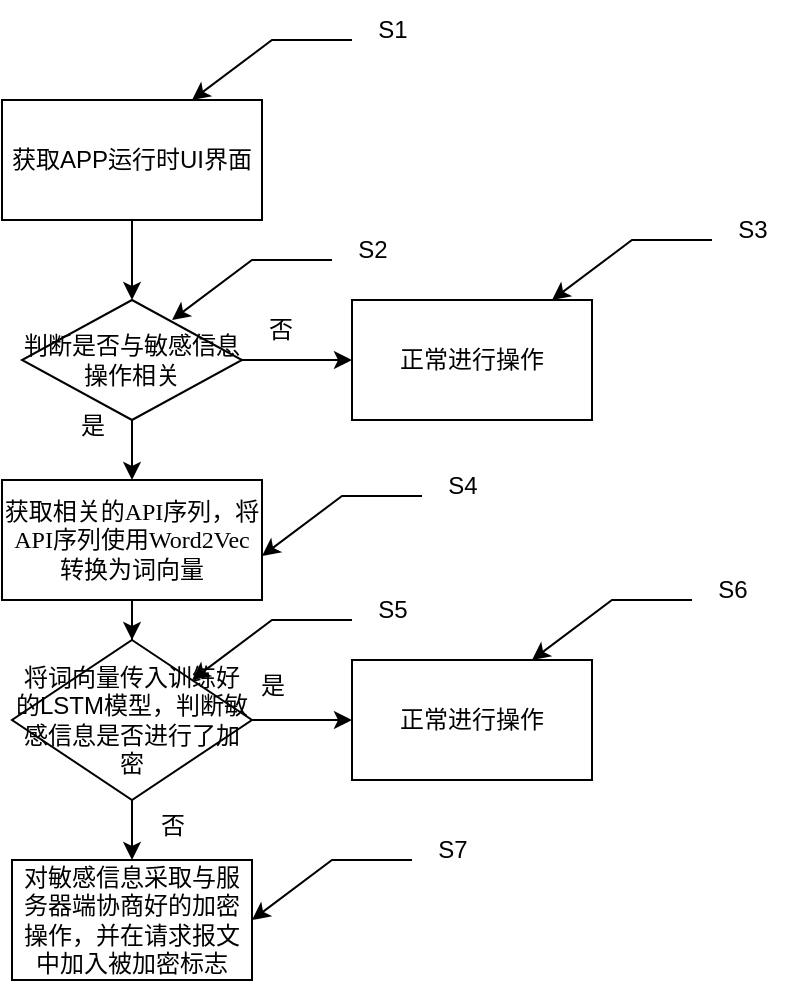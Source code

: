 <mxfile version="23.1.5" type="github">
  <diagram name="第 1 页" id="grcQtuGivJNYUq8AgPfv">
    <mxGraphModel dx="1050" dy="565" grid="1" gridSize="10" guides="1" tooltips="1" connect="1" arrows="1" fold="1" page="1" pageScale="1" pageWidth="827" pageHeight="1169" math="0" shadow="0">
      <root>
        <mxCell id="0" />
        <mxCell id="1" parent="0" />
        <mxCell id="-4br8u5gblAzWVXpxd9Q-3" value="" style="edgeStyle=orthogonalEdgeStyle;rounded=0;orthogonalLoop=1;jettySize=auto;html=1;" edge="1" parent="1" source="-4br8u5gblAzWVXpxd9Q-1" target="-4br8u5gblAzWVXpxd9Q-2">
          <mxGeometry relative="1" as="geometry" />
        </mxCell>
        <mxCell id="-4br8u5gblAzWVXpxd9Q-1" value="获取APP运行时UI界面" style="whiteSpace=wrap;html=1;" vertex="1" parent="1">
          <mxGeometry x="295" y="60" width="130" height="60" as="geometry" />
        </mxCell>
        <mxCell id="-4br8u5gblAzWVXpxd9Q-6" value="" style="edgeStyle=orthogonalEdgeStyle;rounded=0;orthogonalLoop=1;jettySize=auto;html=1;" edge="1" parent="1" source="-4br8u5gblAzWVXpxd9Q-2" target="-4br8u5gblAzWVXpxd9Q-5">
          <mxGeometry relative="1" as="geometry" />
        </mxCell>
        <mxCell id="-4br8u5gblAzWVXpxd9Q-8" value="" style="edgeStyle=orthogonalEdgeStyle;rounded=0;orthogonalLoop=1;jettySize=auto;html=1;" edge="1" parent="1" source="-4br8u5gblAzWVXpxd9Q-2" target="-4br8u5gblAzWVXpxd9Q-7">
          <mxGeometry relative="1" as="geometry" />
        </mxCell>
        <mxCell id="-4br8u5gblAzWVXpxd9Q-2" value="判断是否与敏感信息操作相关" style="rhombus;whiteSpace=wrap;html=1;" vertex="1" parent="1">
          <mxGeometry x="305" y="160" width="110" height="60" as="geometry" />
        </mxCell>
        <mxCell id="-4br8u5gblAzWVXpxd9Q-5" value="正常进行操作" style="whiteSpace=wrap;html=1;" vertex="1" parent="1">
          <mxGeometry x="470" y="160" width="120" height="60" as="geometry" />
        </mxCell>
        <mxCell id="-4br8u5gblAzWVXpxd9Q-15" value="" style="edgeStyle=orthogonalEdgeStyle;rounded=0;orthogonalLoop=1;jettySize=auto;html=1;" edge="1" parent="1" source="-4br8u5gblAzWVXpxd9Q-7" target="-4br8u5gblAzWVXpxd9Q-13">
          <mxGeometry relative="1" as="geometry" />
        </mxCell>
        <mxCell id="-4br8u5gblAzWVXpxd9Q-7" value="&lt;p class=&quot;MsoNormal&quot;&gt;&lt;font face=&quot;宋体&quot;&gt;获取相关的&lt;/font&gt;&lt;font face=&quot;仿宋_GB2312&quot;&gt;API&lt;/font&gt;&lt;font face=&quot;宋体&quot;&gt;序列，将&lt;/font&gt;&lt;font face=&quot;仿宋_GB2312&quot;&gt;API&lt;/font&gt;&lt;font face=&quot;宋体&quot;&gt;序列使用&lt;/font&gt;&lt;font face=&quot;仿宋_GB2312&quot;&gt;Word2Vec&lt;/font&gt;&lt;font face=&quot;宋体&quot;&gt;转换为词向量&lt;/font&gt;&lt;/p&gt;" style="whiteSpace=wrap;html=1;" vertex="1" parent="1">
          <mxGeometry x="295" y="250" width="130" height="60" as="geometry" />
        </mxCell>
        <mxCell id="-4br8u5gblAzWVXpxd9Q-9" value="否" style="text;html=1;align=center;verticalAlign=middle;resizable=0;points=[];autosize=1;strokeColor=none;fillColor=none;" vertex="1" parent="1">
          <mxGeometry x="414" y="160" width="40" height="30" as="geometry" />
        </mxCell>
        <mxCell id="-4br8u5gblAzWVXpxd9Q-10" value="是" style="text;html=1;align=center;verticalAlign=middle;resizable=0;points=[];autosize=1;strokeColor=none;fillColor=none;" vertex="1" parent="1">
          <mxGeometry x="320" y="208" width="40" height="30" as="geometry" />
        </mxCell>
        <mxCell id="-4br8u5gblAzWVXpxd9Q-18" value="" style="edgeStyle=orthogonalEdgeStyle;rounded=0;orthogonalLoop=1;jettySize=auto;html=1;" edge="1" parent="1" source="-4br8u5gblAzWVXpxd9Q-13" target="-4br8u5gblAzWVXpxd9Q-17">
          <mxGeometry relative="1" as="geometry" />
        </mxCell>
        <mxCell id="-4br8u5gblAzWVXpxd9Q-21" value="" style="edgeStyle=orthogonalEdgeStyle;rounded=0;orthogonalLoop=1;jettySize=auto;html=1;" edge="1" parent="1" source="-4br8u5gblAzWVXpxd9Q-13" target="-4br8u5gblAzWVXpxd9Q-20">
          <mxGeometry relative="1" as="geometry" />
        </mxCell>
        <mxCell id="-4br8u5gblAzWVXpxd9Q-13" value="&lt;p class=&quot;MsoNormal&quot;&gt;将词向量传入训练好的LSTM模型，判断敏感信息是否进行了加密&lt;/p&gt;" style="rhombus;whiteSpace=wrap;html=1;" vertex="1" parent="1">
          <mxGeometry x="300" y="330" width="120" height="80" as="geometry" />
        </mxCell>
        <mxCell id="-4br8u5gblAzWVXpxd9Q-17" value="正常进行操作" style="whiteSpace=wrap;html=1;" vertex="1" parent="1">
          <mxGeometry x="470" y="340" width="120" height="60" as="geometry" />
        </mxCell>
        <mxCell id="-4br8u5gblAzWVXpxd9Q-19" value="是" style="text;html=1;align=center;verticalAlign=middle;resizable=0;points=[];autosize=1;strokeColor=none;fillColor=none;" vertex="1" parent="1">
          <mxGeometry x="410" y="338" width="40" height="30" as="geometry" />
        </mxCell>
        <mxCell id="-4br8u5gblAzWVXpxd9Q-20" value="&lt;p class=&quot;MsoNormal&quot;&gt;对敏感信息采取与服务器端协商好的加密操作，并在请求报文中加入被加密标志&lt;/p&gt;" style="whiteSpace=wrap;html=1;" vertex="1" parent="1">
          <mxGeometry x="300" y="440" width="120" height="60" as="geometry" />
        </mxCell>
        <mxCell id="-4br8u5gblAzWVXpxd9Q-22" value="否" style="text;html=1;align=center;verticalAlign=middle;resizable=0;points=[];autosize=1;strokeColor=none;fillColor=none;" vertex="1" parent="1">
          <mxGeometry x="360" y="408" width="40" height="30" as="geometry" />
        </mxCell>
        <mxCell id="-4br8u5gblAzWVXpxd9Q-23" value="" style="edgeStyle=none;orthogonalLoop=1;jettySize=auto;html=1;rounded=0;" edge="1" parent="1">
          <mxGeometry width="100" relative="1" as="geometry">
            <mxPoint x="470" y="30" as="sourcePoint" />
            <mxPoint x="390" y="60" as="targetPoint" />
            <Array as="points">
              <mxPoint x="430" y="30" />
            </Array>
          </mxGeometry>
        </mxCell>
        <mxCell id="-4br8u5gblAzWVXpxd9Q-24" value="S1" style="text;html=1;align=center;verticalAlign=middle;resizable=0;points=[];autosize=1;strokeColor=none;fillColor=none;" vertex="1" parent="1">
          <mxGeometry x="470" y="10" width="40" height="30" as="geometry" />
        </mxCell>
        <mxCell id="-4br8u5gblAzWVXpxd9Q-25" value="" style="edgeStyle=none;orthogonalLoop=1;jettySize=auto;html=1;rounded=0;" edge="1" parent="1">
          <mxGeometry width="100" relative="1" as="geometry">
            <mxPoint x="460" y="140" as="sourcePoint" />
            <mxPoint x="380" y="170" as="targetPoint" />
            <Array as="points">
              <mxPoint x="420" y="140" />
            </Array>
          </mxGeometry>
        </mxCell>
        <mxCell id="-4br8u5gblAzWVXpxd9Q-26" value="S2" style="text;html=1;align=center;verticalAlign=middle;resizable=0;points=[];autosize=1;strokeColor=none;fillColor=none;" vertex="1" parent="1">
          <mxGeometry x="460" y="120" width="40" height="30" as="geometry" />
        </mxCell>
        <mxCell id="-4br8u5gblAzWVXpxd9Q-27" value="" style="edgeStyle=none;orthogonalLoop=1;jettySize=auto;html=1;rounded=0;" edge="1" parent="1">
          <mxGeometry width="100" relative="1" as="geometry">
            <mxPoint x="650" y="130" as="sourcePoint" />
            <mxPoint x="570" y="160" as="targetPoint" />
            <Array as="points">
              <mxPoint x="610" y="130" />
            </Array>
          </mxGeometry>
        </mxCell>
        <mxCell id="-4br8u5gblAzWVXpxd9Q-28" value="S3" style="text;html=1;align=center;verticalAlign=middle;resizable=0;points=[];autosize=1;strokeColor=none;fillColor=none;" vertex="1" parent="1">
          <mxGeometry x="650" y="110" width="40" height="30" as="geometry" />
        </mxCell>
        <mxCell id="-4br8u5gblAzWVXpxd9Q-29" value="" style="edgeStyle=none;orthogonalLoop=1;jettySize=auto;html=1;rounded=0;" edge="1" parent="1">
          <mxGeometry width="100" relative="1" as="geometry">
            <mxPoint x="505" y="258" as="sourcePoint" />
            <mxPoint x="425" y="288" as="targetPoint" />
            <Array as="points">
              <mxPoint x="465" y="258" />
            </Array>
          </mxGeometry>
        </mxCell>
        <mxCell id="-4br8u5gblAzWVXpxd9Q-30" value="S4" style="text;html=1;align=center;verticalAlign=middle;resizable=0;points=[];autosize=1;strokeColor=none;fillColor=none;" vertex="1" parent="1">
          <mxGeometry x="505" y="238" width="40" height="30" as="geometry" />
        </mxCell>
        <mxCell id="-4br8u5gblAzWVXpxd9Q-31" value="" style="edgeStyle=none;orthogonalLoop=1;jettySize=auto;html=1;rounded=0;" edge="1" parent="1">
          <mxGeometry width="100" relative="1" as="geometry">
            <mxPoint x="470" y="320" as="sourcePoint" />
            <mxPoint x="390" y="350" as="targetPoint" />
            <Array as="points">
              <mxPoint x="430" y="320" />
            </Array>
          </mxGeometry>
        </mxCell>
        <mxCell id="-4br8u5gblAzWVXpxd9Q-32" value="S5" style="text;html=1;align=center;verticalAlign=middle;resizable=0;points=[];autosize=1;strokeColor=none;fillColor=none;" vertex="1" parent="1">
          <mxGeometry x="470" y="300" width="40" height="30" as="geometry" />
        </mxCell>
        <mxCell id="-4br8u5gblAzWVXpxd9Q-33" value="" style="edgeStyle=none;orthogonalLoop=1;jettySize=auto;html=1;rounded=0;" edge="1" parent="1">
          <mxGeometry width="100" relative="1" as="geometry">
            <mxPoint x="640" y="310" as="sourcePoint" />
            <mxPoint x="560" y="340" as="targetPoint" />
            <Array as="points">
              <mxPoint x="600" y="310" />
            </Array>
          </mxGeometry>
        </mxCell>
        <mxCell id="-4br8u5gblAzWVXpxd9Q-34" value="S6" style="text;html=1;align=center;verticalAlign=middle;resizable=0;points=[];autosize=1;strokeColor=none;fillColor=none;" vertex="1" parent="1">
          <mxGeometry x="640" y="290" width="40" height="30" as="geometry" />
        </mxCell>
        <mxCell id="-4br8u5gblAzWVXpxd9Q-35" value="" style="edgeStyle=none;orthogonalLoop=1;jettySize=auto;html=1;rounded=0;" edge="1" parent="1">
          <mxGeometry width="100" relative="1" as="geometry">
            <mxPoint x="500" y="440" as="sourcePoint" />
            <mxPoint x="420" y="470" as="targetPoint" />
            <Array as="points">
              <mxPoint x="460" y="440" />
            </Array>
          </mxGeometry>
        </mxCell>
        <mxCell id="-4br8u5gblAzWVXpxd9Q-36" value="S7" style="text;html=1;align=center;verticalAlign=middle;resizable=0;points=[];autosize=1;strokeColor=none;fillColor=none;" vertex="1" parent="1">
          <mxGeometry x="500" y="420" width="40" height="30" as="geometry" />
        </mxCell>
      </root>
    </mxGraphModel>
  </diagram>
</mxfile>
